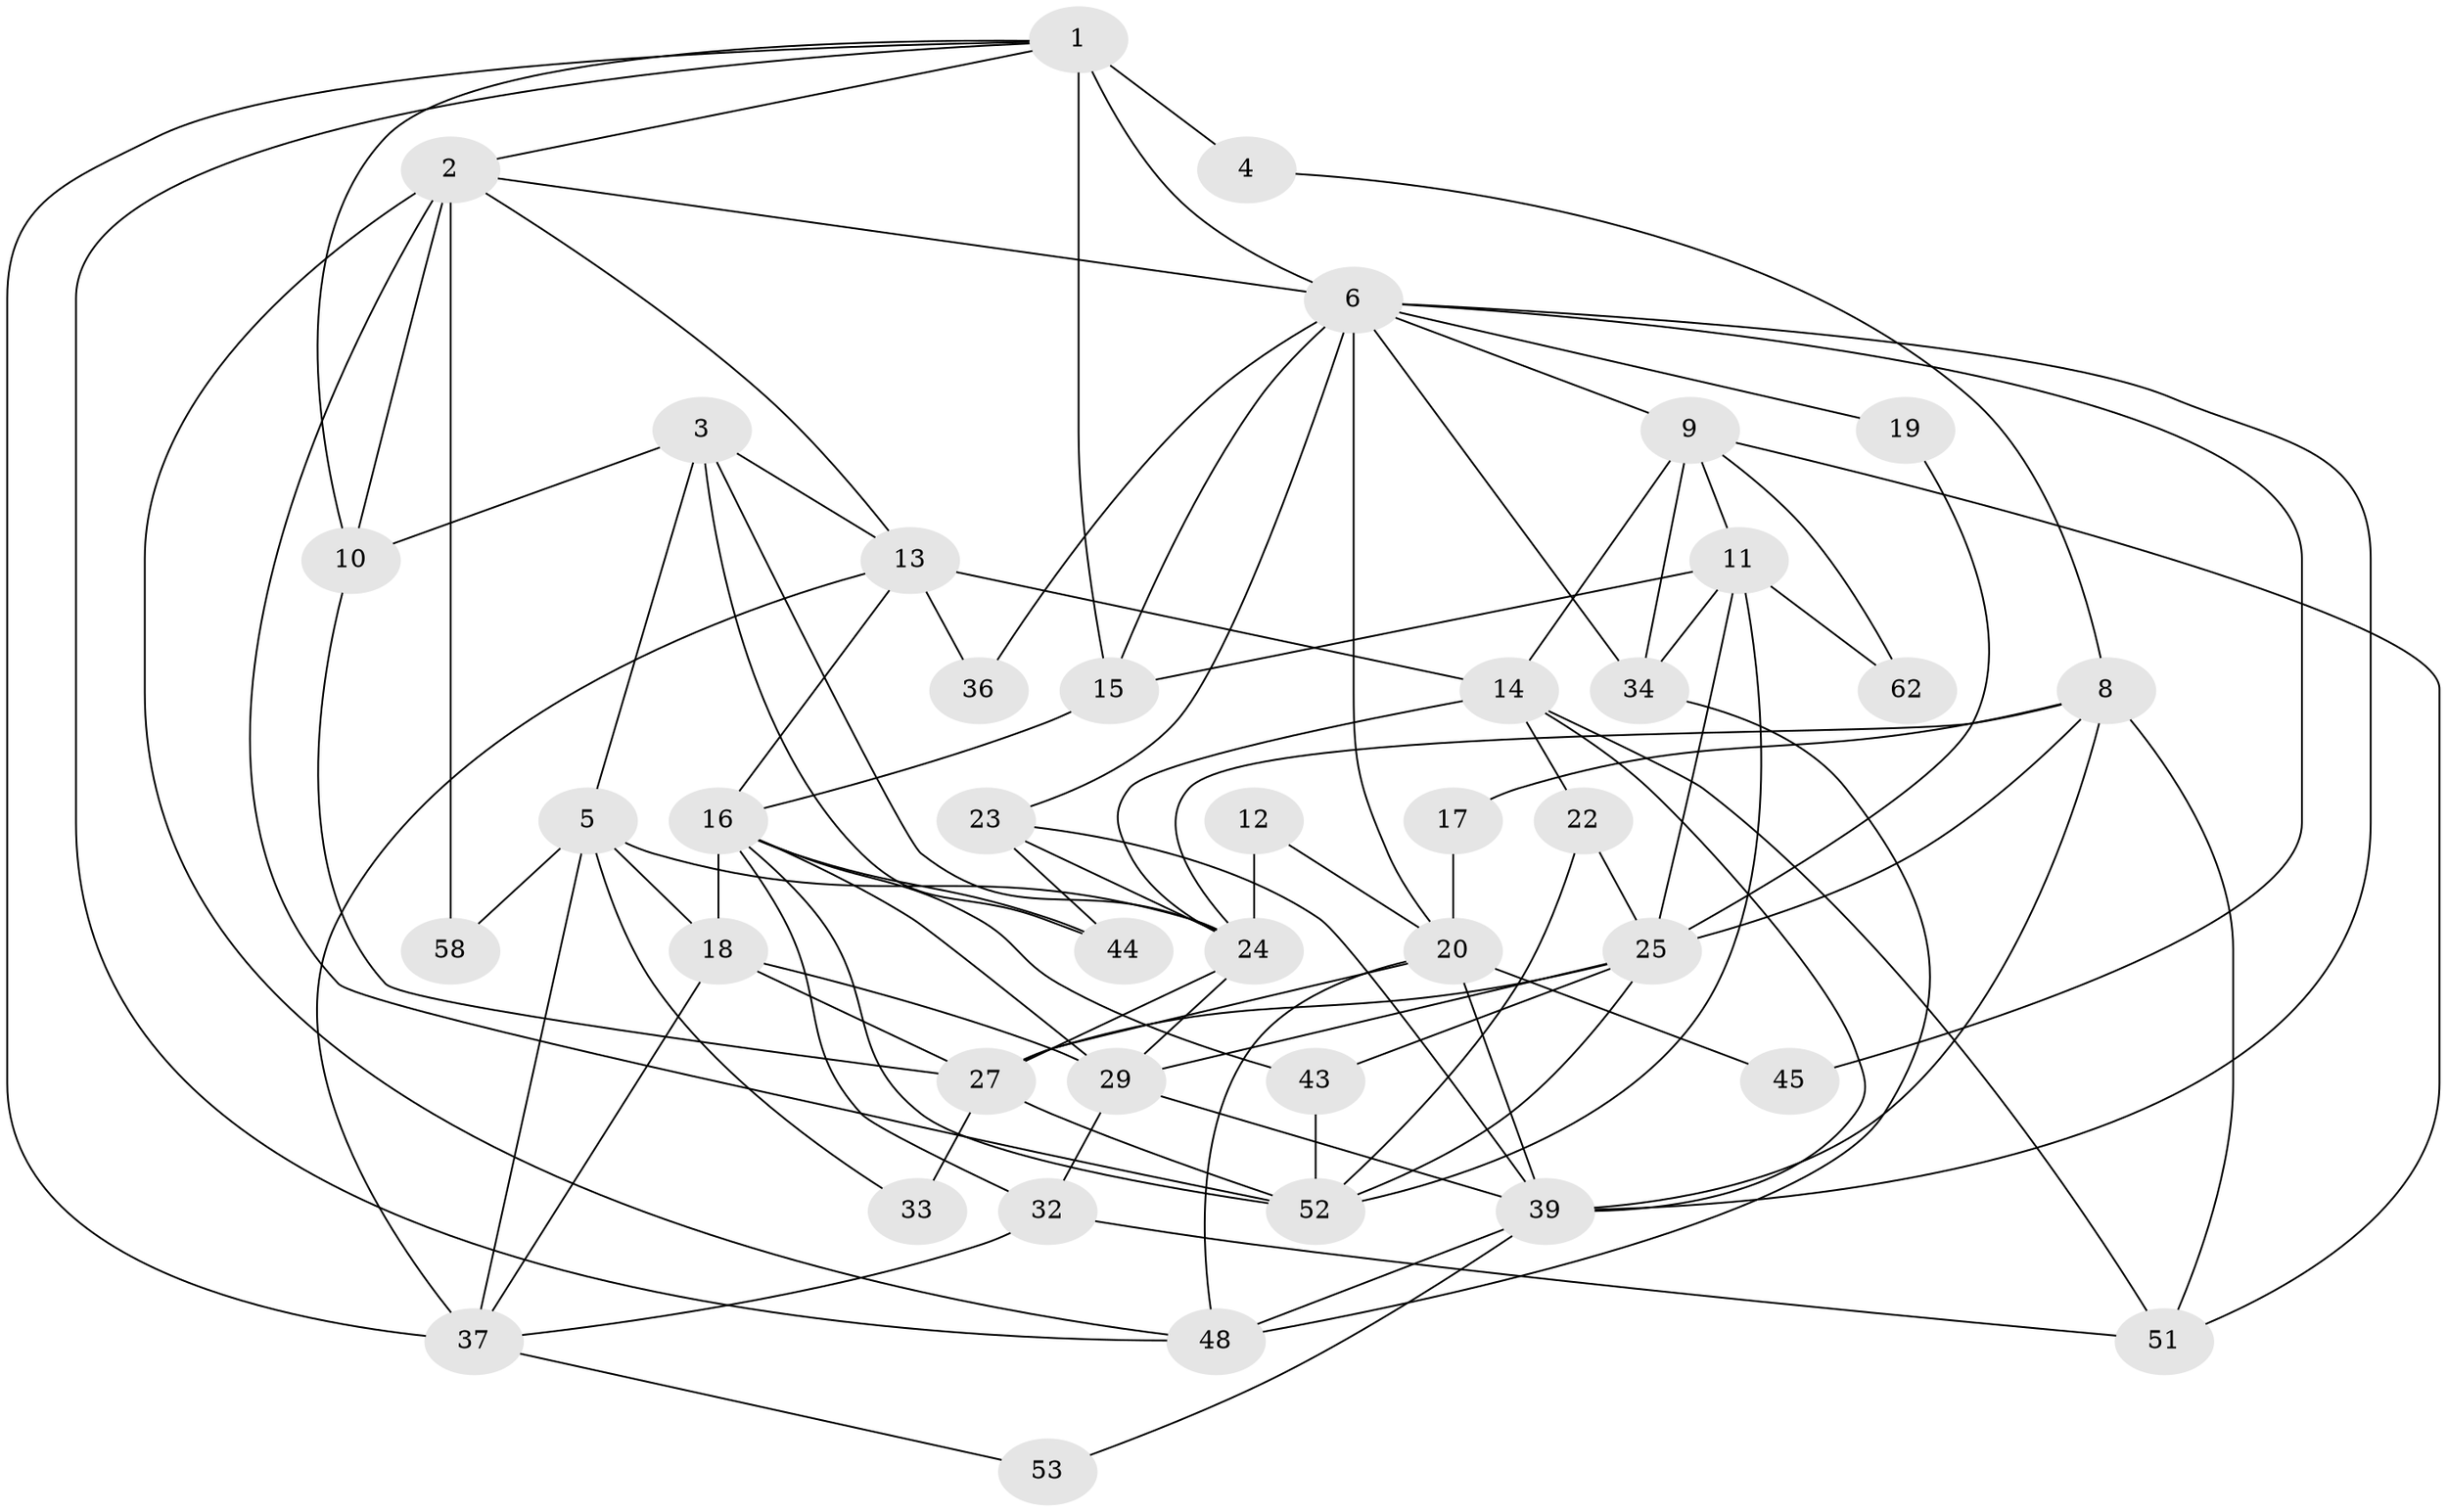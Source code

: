 // original degree distribution, {4: 0.23809523809523808, 5: 0.14285714285714285, 3: 0.23809523809523808, 7: 0.09523809523809523, 2: 0.19047619047619047, 6: 0.09523809523809523}
// Generated by graph-tools (version 1.1) at 2025/11/02/27/25 16:11:20]
// undirected, 40 vertices, 97 edges
graph export_dot {
graph [start="1"]
  node [color=gray90,style=filled];
  1 [super="+35"];
  2 [super="+59"];
  3 [super="+41"];
  4 [super="+26"];
  5 [super="+7"];
  6 [super="+40"];
  8 [super="+46"];
  9 [super="+28"];
  10;
  11 [super="+63"];
  12;
  13 [super="+31"];
  14 [super="+38"];
  15 [super="+60"];
  16 [super="+57"];
  17;
  18 [super="+21"];
  19;
  20 [super="+54"];
  22;
  23;
  24 [super="+30"];
  25 [super="+42"];
  27 [super="+47"];
  29 [super="+55"];
  32;
  33;
  34;
  36;
  37 [super="+50"];
  39 [super="+49"];
  43;
  44;
  45;
  48;
  51 [super="+61"];
  52 [super="+56"];
  53;
  58;
  62;
  1 -- 10;
  1 -- 2;
  1 -- 15 [weight=2];
  1 -- 48;
  1 -- 4 [weight=2];
  1 -- 6;
  1 -- 37;
  2 -- 10;
  2 -- 58;
  2 -- 6;
  2 -- 48;
  2 -- 52;
  2 -- 13;
  3 -- 5 [weight=2];
  3 -- 10;
  3 -- 13;
  3 -- 44;
  3 -- 24;
  4 -- 8;
  5 -- 18 [weight=2];
  5 -- 33;
  5 -- 58;
  5 -- 24;
  5 -- 37;
  6 -- 20;
  6 -- 34;
  6 -- 36;
  6 -- 45;
  6 -- 9;
  6 -- 19;
  6 -- 23;
  6 -- 39;
  6 -- 15;
  8 -- 51;
  8 -- 17;
  8 -- 39;
  8 -- 24;
  8 -- 25;
  9 -- 34;
  9 -- 51;
  9 -- 62;
  9 -- 11;
  9 -- 14;
  10 -- 27;
  11 -- 52;
  11 -- 34;
  11 -- 62;
  11 -- 15;
  11 -- 25;
  12 -- 20;
  12 -- 24;
  13 -- 37 [weight=2];
  13 -- 36;
  13 -- 16;
  13 -- 14;
  14 -- 22;
  14 -- 24 [weight=2];
  14 -- 51;
  14 -- 39;
  15 -- 16;
  16 -- 29;
  16 -- 32;
  16 -- 52;
  16 -- 43;
  16 -- 44;
  16 -- 18;
  17 -- 20;
  18 -- 37;
  18 -- 27;
  18 -- 29;
  19 -- 25;
  20 -- 45;
  20 -- 48;
  20 -- 39;
  20 -- 27;
  22 -- 52;
  22 -- 25;
  23 -- 44;
  23 -- 39;
  23 -- 24;
  24 -- 27;
  24 -- 29;
  25 -- 27;
  25 -- 29;
  25 -- 43;
  25 -- 52;
  27 -- 52;
  27 -- 33;
  29 -- 32;
  29 -- 39;
  32 -- 37;
  32 -- 51;
  34 -- 48;
  37 -- 53;
  39 -- 48;
  39 -- 53;
  43 -- 52;
}
